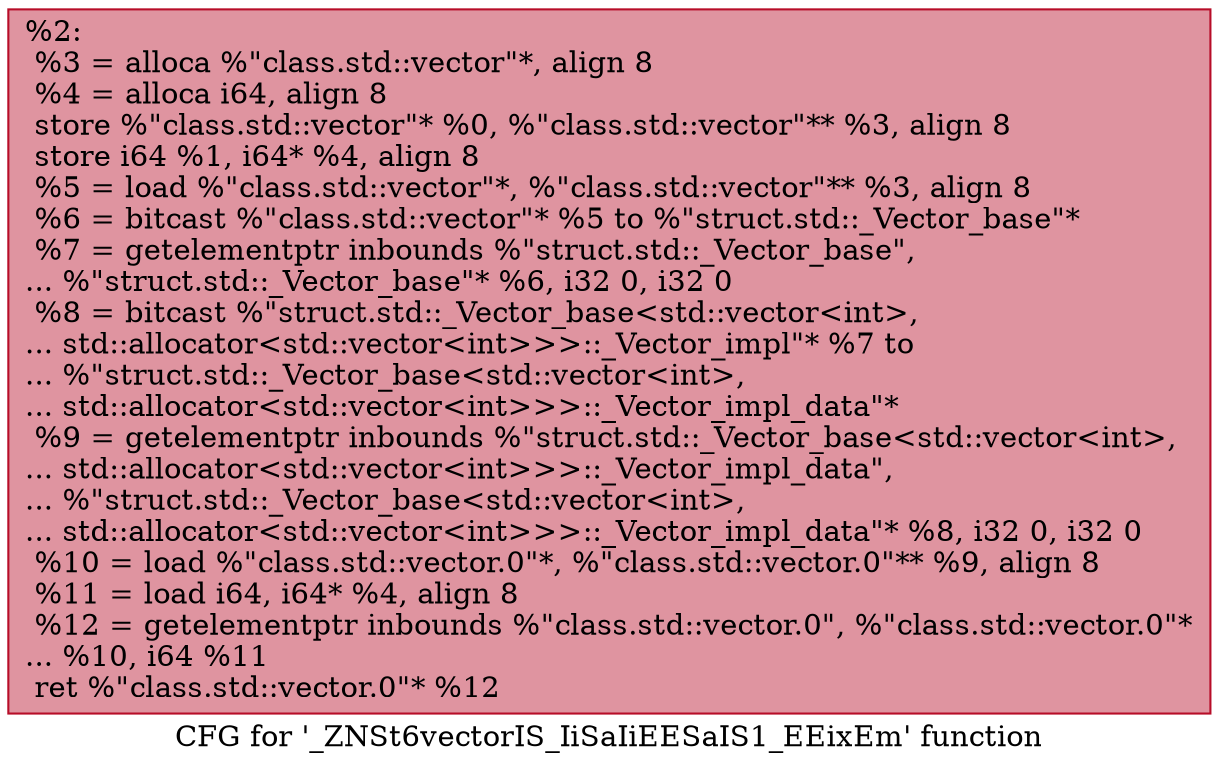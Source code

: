 digraph "CFG for '_ZNSt6vectorIS_IiSaIiEESaIS1_EEixEm' function" {
	label="CFG for '_ZNSt6vectorIS_IiSaIiEESaIS1_EEixEm' function";

	Node0x563e0b842f00 [shape=record,color="#b70d28ff", style=filled, fillcolor="#b70d2870",label="{%2:\l  %3 = alloca %\"class.std::vector\"*, align 8\l  %4 = alloca i64, align 8\l  store %\"class.std::vector\"* %0, %\"class.std::vector\"** %3, align 8\l  store i64 %1, i64* %4, align 8\l  %5 = load %\"class.std::vector\"*, %\"class.std::vector\"** %3, align 8\l  %6 = bitcast %\"class.std::vector\"* %5 to %\"struct.std::_Vector_base\"*\l  %7 = getelementptr inbounds %\"struct.std::_Vector_base\",\l... %\"struct.std::_Vector_base\"* %6, i32 0, i32 0\l  %8 = bitcast %\"struct.std::_Vector_base\<std::vector\<int\>,\l... std::allocator\<std::vector\<int\>\>\>::_Vector_impl\"* %7 to\l... %\"struct.std::_Vector_base\<std::vector\<int\>,\l... std::allocator\<std::vector\<int\>\>\>::_Vector_impl_data\"*\l  %9 = getelementptr inbounds %\"struct.std::_Vector_base\<std::vector\<int\>,\l... std::allocator\<std::vector\<int\>\>\>::_Vector_impl_data\",\l... %\"struct.std::_Vector_base\<std::vector\<int\>,\l... std::allocator\<std::vector\<int\>\>\>::_Vector_impl_data\"* %8, i32 0, i32 0\l  %10 = load %\"class.std::vector.0\"*, %\"class.std::vector.0\"** %9, align 8\l  %11 = load i64, i64* %4, align 8\l  %12 = getelementptr inbounds %\"class.std::vector.0\", %\"class.std::vector.0\"*\l... %10, i64 %11\l  ret %\"class.std::vector.0\"* %12\l}"];
}
